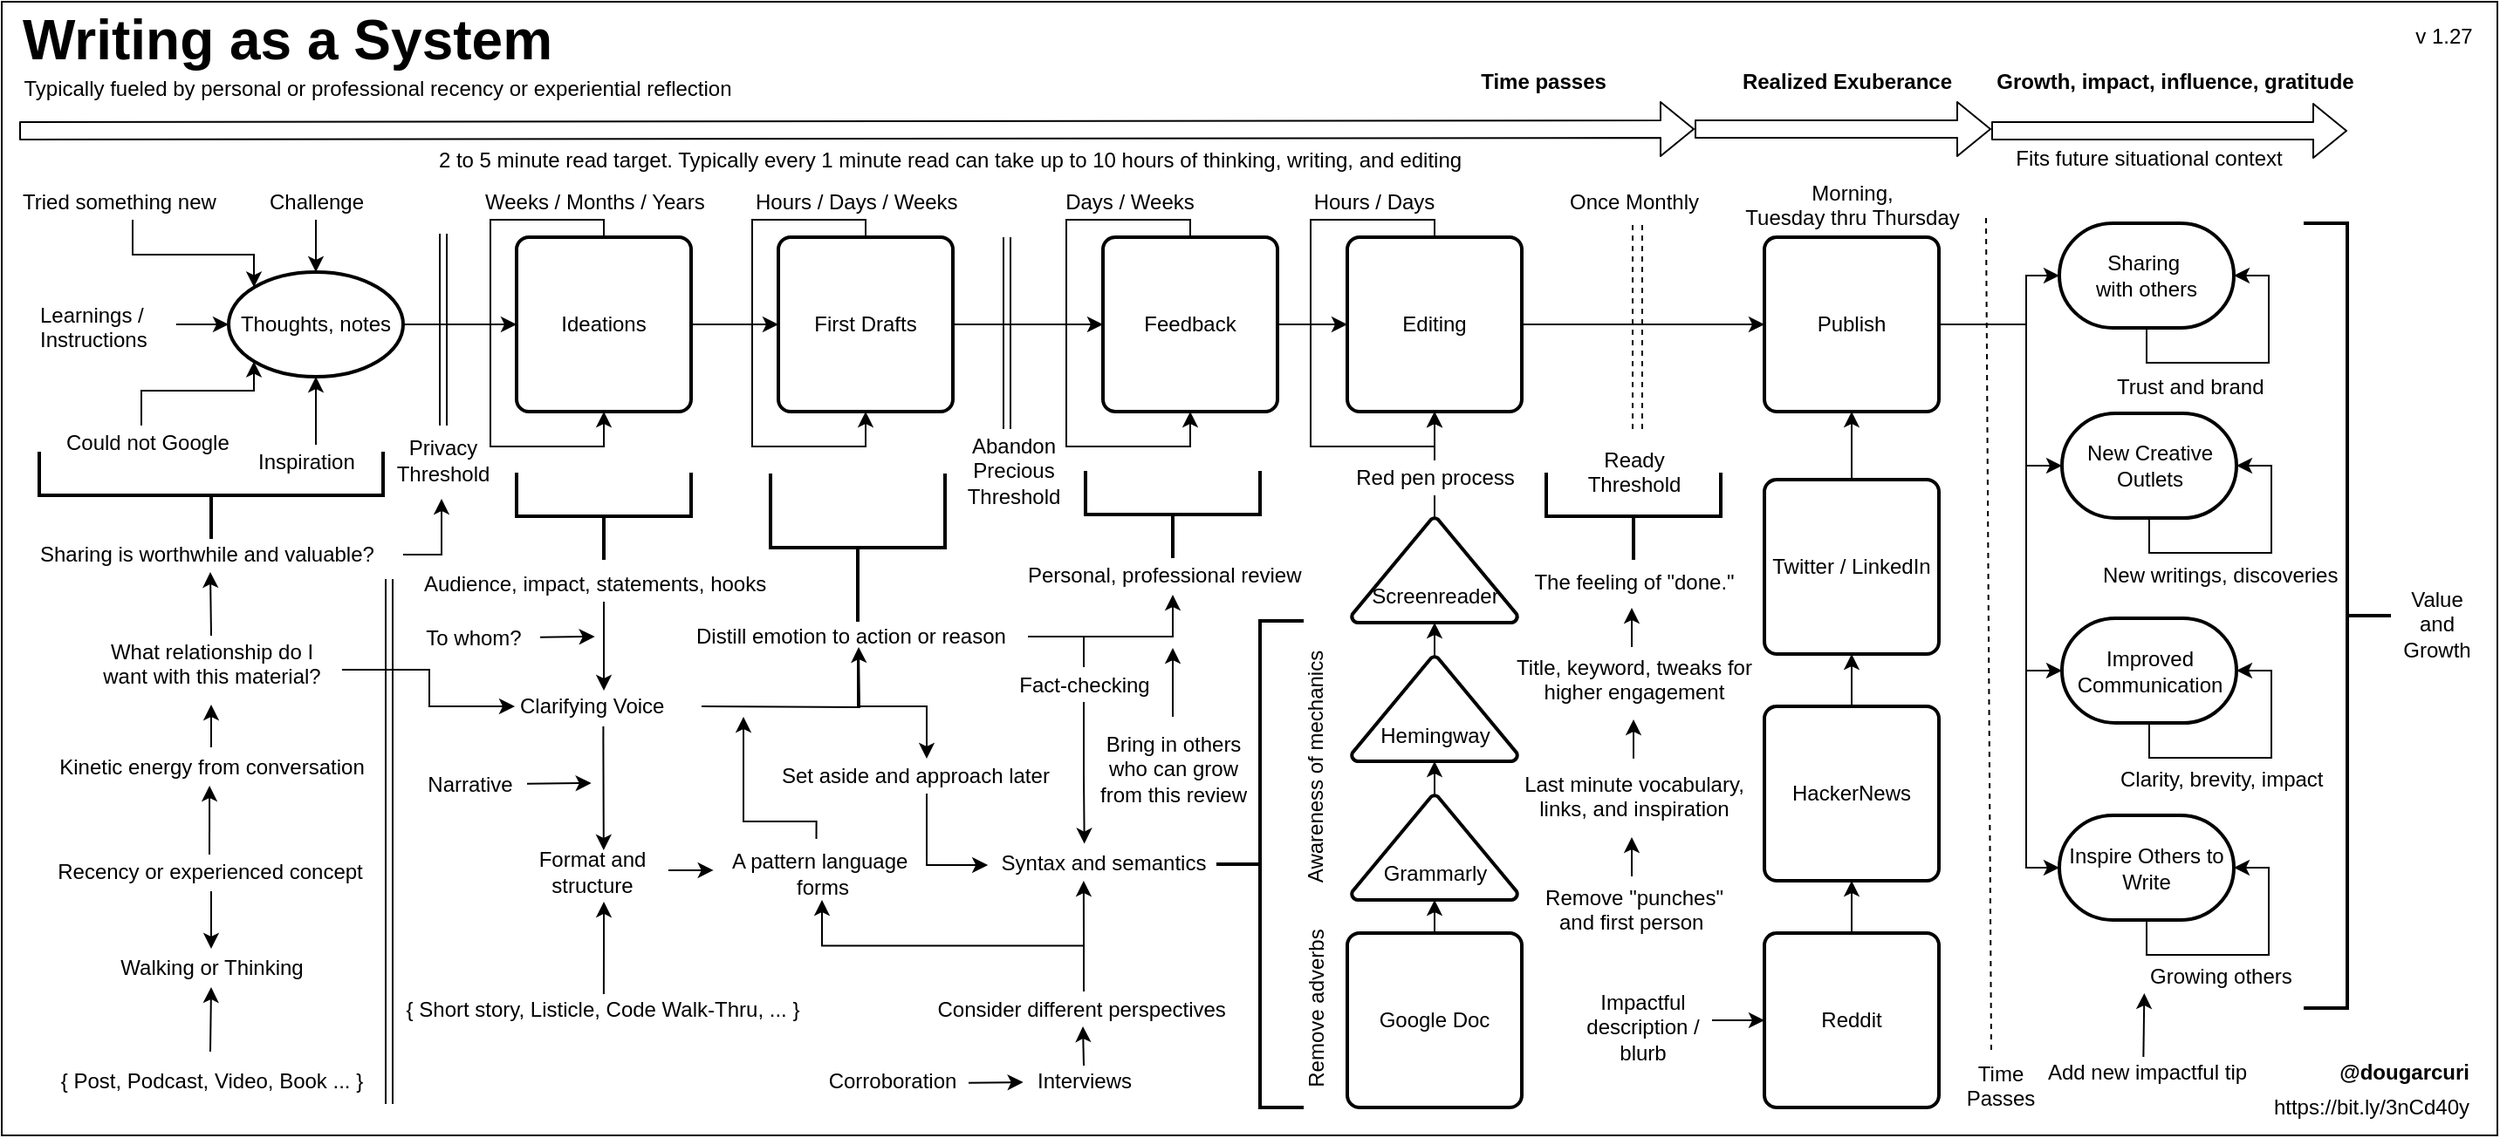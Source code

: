 <mxfile version="21.5.0" type="device">
  <diagram id="sORktMblNxH-J1R0v_uJ" name="process">
    <mxGraphModel dx="2140" dy="729" grid="1" gridSize="10" guides="1" tooltips="1" connect="1" arrows="1" fold="1" page="1" pageScale="1" pageWidth="850" pageHeight="1100" math="0" shadow="0">
      <root>
        <mxCell id="0" />
        <mxCell id="1" parent="0" />
        <mxCell id="_Q_FbleokPixH2t-izun-12" value="" style="rounded=0;whiteSpace=wrap;html=1;align=center;fillColor=none;" parent="1" vertex="1">
          <mxGeometry x="-140" y="60" width="1430" height="650" as="geometry" />
        </mxCell>
        <mxCell id="eukD2ALATDsCNfcXqx_N-5" style="edgeStyle=orthogonalEdgeStyle;rounded=0;orthogonalLoop=1;jettySize=auto;html=1;exitX=1;exitY=0.5;exitDx=0;exitDy=0;entryX=0;entryY=0.5;entryDx=0;entryDy=0;" parent="1" source="eukD2ALATDsCNfcXqx_N-1" target="eukD2ALATDsCNfcXqx_N-6" edge="1">
          <mxGeometry relative="1" as="geometry">
            <mxPoint x="295" y="245" as="targetPoint" />
          </mxGeometry>
        </mxCell>
        <mxCell id="eukD2ALATDsCNfcXqx_N-1" value="Ideations" style="rounded=1;whiteSpace=wrap;html=1;absoluteArcSize=1;arcSize=14;strokeWidth=2;" parent="1" vertex="1">
          <mxGeometry x="155" y="195" width="100" height="100" as="geometry" />
        </mxCell>
        <mxCell id="eukD2ALATDsCNfcXqx_N-2" style="edgeStyle=orthogonalEdgeStyle;rounded=0;orthogonalLoop=1;jettySize=auto;html=1;entryX=0.5;entryY=1;entryDx=0;entryDy=0;" parent="1" source="eukD2ALATDsCNfcXqx_N-1" target="eukD2ALATDsCNfcXqx_N-1" edge="1">
          <mxGeometry relative="1" as="geometry">
            <Array as="points">
              <mxPoint x="205" y="185" />
              <mxPoint x="140" y="185" />
              <mxPoint x="140" y="315" />
              <mxPoint x="205" y="315" />
            </Array>
          </mxGeometry>
        </mxCell>
        <mxCell id="eukD2ALATDsCNfcXqx_N-12" style="edgeStyle=orthogonalEdgeStyle;rounded=0;orthogonalLoop=1;jettySize=auto;html=1;exitX=1;exitY=0.5;exitDx=0;exitDy=0;entryX=0;entryY=0.5;entryDx=0;entryDy=0;" parent="1" source="eukD2ALATDsCNfcXqx_N-6" target="eukD2ALATDsCNfcXqx_N-11" edge="1">
          <mxGeometry relative="1" as="geometry">
            <mxPoint x="441" y="245" as="sourcePoint" />
          </mxGeometry>
        </mxCell>
        <mxCell id="eukD2ALATDsCNfcXqx_N-6" value="First Drafts" style="rounded=1;whiteSpace=wrap;html=1;absoluteArcSize=1;arcSize=14;strokeWidth=2;" parent="1" vertex="1">
          <mxGeometry x="305" y="195" width="100" height="100" as="geometry" />
        </mxCell>
        <mxCell id="eukD2ALATDsCNfcXqx_N-8" style="edgeStyle=orthogonalEdgeStyle;rounded=0;orthogonalLoop=1;jettySize=auto;html=1;exitX=0.5;exitY=0;exitDx=0;exitDy=0;entryX=0.5;entryY=1;entryDx=0;entryDy=0;" parent="1" source="eukD2ALATDsCNfcXqx_N-6" target="eukD2ALATDsCNfcXqx_N-6" edge="1">
          <mxGeometry relative="1" as="geometry">
            <Array as="points">
              <mxPoint x="355" y="185" />
              <mxPoint x="290" y="185" />
              <mxPoint x="290" y="315" />
              <mxPoint x="355" y="315" />
            </Array>
          </mxGeometry>
        </mxCell>
        <mxCell id="eukD2ALATDsCNfcXqx_N-9" value="Weeks / Months / Years" style="text;html=1;resizable=0;points=[];autosize=1;align=left;verticalAlign=top;spacingTop=-4;" parent="1" vertex="1">
          <mxGeometry x="135" y="165" width="140" height="20" as="geometry" />
        </mxCell>
        <mxCell id="eukD2ALATDsCNfcXqx_N-10" value="Hours / Days / Weeks" style="text;html=1;resizable=0;points=[];autosize=1;align=left;verticalAlign=top;spacingTop=-4;" parent="1" vertex="1">
          <mxGeometry x="290" y="165" width="130" height="20" as="geometry" />
        </mxCell>
        <mxCell id="eukD2ALATDsCNfcXqx_N-19" style="edgeStyle=orthogonalEdgeStyle;rounded=0;orthogonalLoop=1;jettySize=auto;html=1;exitX=1;exitY=0.5;exitDx=0;exitDy=0;entryX=0;entryY=0.5;entryDx=0;entryDy=0;" parent="1" source="eukD2ALATDsCNfcXqx_N-11" target="eukD2ALATDsCNfcXqx_N-23" edge="1">
          <mxGeometry relative="1" as="geometry">
            <mxPoint x="621" y="245" as="targetPoint" />
          </mxGeometry>
        </mxCell>
        <mxCell id="eukD2ALATDsCNfcXqx_N-11" value="Feedback" style="rounded=1;whiteSpace=wrap;html=1;absoluteArcSize=1;arcSize=14;strokeWidth=2;" parent="1" vertex="1">
          <mxGeometry x="491" y="195" width="100" height="100" as="geometry" />
        </mxCell>
        <mxCell id="eukD2ALATDsCNfcXqx_N-15" style="edgeStyle=orthogonalEdgeStyle;rounded=0;orthogonalLoop=1;jettySize=auto;html=1;exitX=0.5;exitY=0;exitDx=0;exitDy=0;entryX=0.5;entryY=1;entryDx=0;entryDy=0;" parent="1" source="eukD2ALATDsCNfcXqx_N-11" target="eukD2ALATDsCNfcXqx_N-11" edge="1">
          <mxGeometry relative="1" as="geometry">
            <Array as="points">
              <mxPoint x="541" y="185" />
              <mxPoint x="470" y="185" />
              <mxPoint x="470" y="315" />
              <mxPoint x="541" y="315" />
            </Array>
          </mxGeometry>
        </mxCell>
        <mxCell id="eukD2ALATDsCNfcXqx_N-16" value="Days / Weeks" style="text;html=1;resizable=0;points=[];align=center;verticalAlign=middle;labelBackgroundColor=#ffffff;" parent="eukD2ALATDsCNfcXqx_N-15" vertex="1" connectable="0">
          <mxGeometry x="-0.569" y="-4" relative="1" as="geometry">
            <mxPoint x="20" y="-6" as="offset" />
          </mxGeometry>
        </mxCell>
        <mxCell id="eukD2ALATDsCNfcXqx_N-27" style="edgeStyle=orthogonalEdgeStyle;rounded=0;orthogonalLoop=1;jettySize=auto;html=1;exitX=1;exitY=0.5;exitDx=0;exitDy=0;entryX=0;entryY=0.5;entryDx=0;entryDy=0;" parent="1" source="eukD2ALATDsCNfcXqx_N-23" target="eukD2ALATDsCNfcXqx_N-25" edge="1">
          <mxGeometry relative="1" as="geometry" />
        </mxCell>
        <mxCell id="eukD2ALATDsCNfcXqx_N-23" value="Editing" style="rounded=1;whiteSpace=wrap;html=1;absoluteArcSize=1;arcSize=14;strokeWidth=2;" parent="1" vertex="1">
          <mxGeometry x="631" y="195" width="100" height="100" as="geometry" />
        </mxCell>
        <mxCell id="eukD2ALATDsCNfcXqx_N-84" style="edgeStyle=orthogonalEdgeStyle;rounded=0;orthogonalLoop=1;jettySize=auto;html=1;exitX=1;exitY=0.5;exitDx=0;exitDy=0;entryX=0;entryY=0.5;entryDx=0;entryDy=0;entryPerimeter=0;" parent="1" source="eukD2ALATDsCNfcXqx_N-25" target="eukD2ALATDsCNfcXqx_N-85" edge="1">
          <mxGeometry relative="1" as="geometry">
            <mxPoint x="1019" y="245" as="targetPoint" />
            <Array as="points">
              <mxPoint x="1020" y="245" />
              <mxPoint x="1020" y="217" />
            </Array>
          </mxGeometry>
        </mxCell>
        <mxCell id="XDr_hpNu63dDBBwY_nkR-8" style="edgeStyle=orthogonalEdgeStyle;rounded=0;orthogonalLoop=1;jettySize=auto;html=1;exitX=1;exitY=0.5;exitDx=0;exitDy=0;entryX=0;entryY=0.5;entryDx=0;entryDy=0;entryPerimeter=0;" parent="1" source="eukD2ALATDsCNfcXqx_N-25" target="eukD2ALATDsCNfcXqx_N-131" edge="1">
          <mxGeometry relative="1" as="geometry">
            <Array as="points">
              <mxPoint x="1020" y="245" />
              <mxPoint x="1020" y="443" />
            </Array>
          </mxGeometry>
        </mxCell>
        <mxCell id="XDr_hpNu63dDBBwY_nkR-9" style="edgeStyle=orthogonalEdgeStyle;rounded=0;orthogonalLoop=1;jettySize=auto;html=1;exitX=1;exitY=0.5;exitDx=0;exitDy=0;entryX=0;entryY=0.5;entryDx=0;entryDy=0;entryPerimeter=0;" parent="1" source="eukD2ALATDsCNfcXqx_N-25" target="_Q_FbleokPixH2t-izun-14" edge="1">
          <mxGeometry relative="1" as="geometry">
            <Array as="points">
              <mxPoint x="1020" y="245" />
              <mxPoint x="1020" y="557" />
            </Array>
          </mxGeometry>
        </mxCell>
        <mxCell id="XDr_hpNu63dDBBwY_nkR-10" style="edgeStyle=orthogonalEdgeStyle;rounded=0;orthogonalLoop=1;jettySize=auto;html=1;exitX=1;exitY=0.5;exitDx=0;exitDy=0;entryX=0;entryY=0.5;entryDx=0;entryDy=0;entryPerimeter=0;" parent="1" source="eukD2ALATDsCNfcXqx_N-25" target="eukD2ALATDsCNfcXqx_N-128" edge="1">
          <mxGeometry relative="1" as="geometry">
            <Array as="points">
              <mxPoint x="1020" y="245" />
              <mxPoint x="1020" y="326" />
            </Array>
          </mxGeometry>
        </mxCell>
        <mxCell id="eukD2ALATDsCNfcXqx_N-25" value="Publish" style="rounded=1;whiteSpace=wrap;html=1;absoluteArcSize=1;arcSize=14;strokeWidth=2;" parent="1" vertex="1">
          <mxGeometry x="870" y="195" width="100" height="100" as="geometry" />
        </mxCell>
        <mxCell id="eukD2ALATDsCNfcXqx_N-34" style="edgeStyle=orthogonalEdgeStyle;rounded=0;orthogonalLoop=1;jettySize=auto;html=1;exitX=0.5;exitY=0;exitDx=0;exitDy=0;entryX=0.5;entryY=1;entryDx=0;entryDy=0;" parent="1" source="eukD2ALATDsCNfcXqx_N-29" target="eukD2ALATDsCNfcXqx_N-30" edge="1">
          <mxGeometry relative="1" as="geometry" />
        </mxCell>
        <mxCell id="eukD2ALATDsCNfcXqx_N-29" value="HackerNews" style="rounded=1;whiteSpace=wrap;html=1;absoluteArcSize=1;arcSize=14;strokeWidth=2;" parent="1" vertex="1">
          <mxGeometry x="870" y="464" width="100" height="100" as="geometry" />
        </mxCell>
        <mxCell id="eukD2ALATDsCNfcXqx_N-33" style="edgeStyle=orthogonalEdgeStyle;rounded=0;orthogonalLoop=1;jettySize=auto;html=1;exitX=0.5;exitY=0;exitDx=0;exitDy=0;entryX=0.5;entryY=1;entryDx=0;entryDy=0;" parent="1" source="eukD2ALATDsCNfcXqx_N-30" target="eukD2ALATDsCNfcXqx_N-25" edge="1">
          <mxGeometry relative="1" as="geometry" />
        </mxCell>
        <mxCell id="eukD2ALATDsCNfcXqx_N-30" value="Twitter / LinkedIn" style="rounded=1;whiteSpace=wrap;html=1;absoluteArcSize=1;arcSize=14;strokeWidth=2;" parent="1" vertex="1">
          <mxGeometry x="870" y="334" width="100" height="100" as="geometry" />
        </mxCell>
        <mxCell id="eukD2ALATDsCNfcXqx_N-35" style="edgeStyle=orthogonalEdgeStyle;rounded=0;orthogonalLoop=1;jettySize=auto;html=1;exitX=0.5;exitY=0;exitDx=0;exitDy=0;entryX=0.5;entryY=1;entryDx=0;entryDy=0;" parent="1" source="eukD2ALATDsCNfcXqx_N-31" target="eukD2ALATDsCNfcXqx_N-29" edge="1">
          <mxGeometry relative="1" as="geometry" />
        </mxCell>
        <mxCell id="eukD2ALATDsCNfcXqx_N-31" value="Reddit" style="rounded=1;whiteSpace=wrap;html=1;absoluteArcSize=1;arcSize=14;strokeWidth=2;" parent="1" vertex="1">
          <mxGeometry x="870" y="594" width="100" height="100" as="geometry" />
        </mxCell>
        <mxCell id="eukD2ALATDsCNfcXqx_N-41" style="edgeStyle=orthogonalEdgeStyle;rounded=0;orthogonalLoop=1;jettySize=auto;html=1;exitX=0.5;exitY=0;exitDx=0;exitDy=0;entryX=0.5;entryY=1;entryDx=0;entryDy=0;exitPerimeter=0;startArrow=none;" parent="1" source="Tmopo78ieHrJn6_GO05C-2" target="eukD2ALATDsCNfcXqx_N-23" edge="1">
          <mxGeometry relative="1" as="geometry">
            <mxPoint x="681" y="334" as="sourcePoint" />
          </mxGeometry>
        </mxCell>
        <mxCell id="eukD2ALATDsCNfcXqx_N-42" value="&lt;b&gt;&lt;font style=&quot;font-size: 32px&quot;&gt;Writing as a System&lt;/font&gt;&lt;/b&gt;" style="text;html=1;resizable=0;points=[];autosize=1;align=left;verticalAlign=top;spacingTop=-4;" parent="1" vertex="1">
          <mxGeometry x="-130" y="60" width="330" height="50" as="geometry" />
        </mxCell>
        <mxCell id="eukD2ALATDsCNfcXqx_N-43" value="" style="strokeWidth=2;html=1;shape=mxgraph.flowchart.annotation_2;align=left;labelPosition=right;pointerEvents=1;rotation=-90;" parent="1" vertex="1">
          <mxGeometry x="180" y="305" width="50" height="100" as="geometry" />
        </mxCell>
        <mxCell id="eukD2ALATDsCNfcXqx_N-74" value="" style="edgeStyle=orthogonalEdgeStyle;rounded=0;orthogonalLoop=1;jettySize=auto;html=1;" parent="1" source="eukD2ALATDsCNfcXqx_N-44" edge="1">
          <mxGeometry relative="1" as="geometry">
            <mxPoint x="205" y="455" as="targetPoint" />
          </mxGeometry>
        </mxCell>
        <mxCell id="eukD2ALATDsCNfcXqx_N-44" value="Audience, impact, statements, hooks" style="text;html=1;resizable=0;points=[];autosize=1;align=left;verticalAlign=top;spacingTop=-4;" parent="1" vertex="1">
          <mxGeometry x="100" y="384" width="210" height="20" as="geometry" />
        </mxCell>
        <mxCell id="eukD2ALATDsCNfcXqx_N-94" style="edgeStyle=orthogonalEdgeStyle;rounded=0;orthogonalLoop=1;jettySize=auto;html=1;entryX=0.473;entryY=0.8;entryDx=0;entryDy=0;entryPerimeter=0;" parent="1" edge="1">
          <mxGeometry relative="1" as="geometry">
            <mxPoint x="261" y="464" as="sourcePoint" />
            <mxPoint x="351" y="430" as="targetPoint" />
          </mxGeometry>
        </mxCell>
        <mxCell id="eukD2ALATDsCNfcXqx_N-73" value="Clarifying Voice" style="text;html=1;resizable=0;points=[];autosize=1;align=left;verticalAlign=top;spacingTop=-4;" parent="1" vertex="1">
          <mxGeometry x="155" y="454" width="100" height="20" as="geometry" />
        </mxCell>
        <mxCell id="eukD2ALATDsCNfcXqx_N-45" value="" style="strokeWidth=2;html=1;shape=mxgraph.flowchart.annotation_2;align=left;labelPosition=right;pointerEvents=1;rotation=-90;" parent="1" vertex="1">
          <mxGeometry x="506" y="304" width="50" height="100" as="geometry" />
        </mxCell>
        <mxCell id="eukD2ALATDsCNfcXqx_N-46" value="Personal, professional review" style="text;html=1;resizable=0;points=[];autosize=1;align=left;verticalAlign=top;spacingTop=-4;" parent="1" vertex="1">
          <mxGeometry x="445.5" y="378.5" width="170" height="20" as="geometry" />
        </mxCell>
        <mxCell id="eukD2ALATDsCNfcXqx_N-47" value="" style="strokeWidth=2;html=1;shape=mxgraph.flowchart.annotation_2;align=left;labelPosition=right;pointerEvents=1;rotation=-90;" parent="1" vertex="1">
          <mxGeometry x="308" y="323" width="85" height="100" as="geometry" />
        </mxCell>
        <mxCell id="eukD2ALATDsCNfcXqx_N-99" style="edgeStyle=orthogonalEdgeStyle;rounded=0;orthogonalLoop=1;jettySize=auto;html=1;entryX=0.518;entryY=1.1;entryDx=0;entryDy=0;entryPerimeter=0;" parent="1" edge="1">
          <mxGeometry relative="1" as="geometry">
            <Array as="points">
              <mxPoint x="448" y="424" />
              <mxPoint x="531" y="424" />
            </Array>
            <mxPoint x="480" y="424" as="sourcePoint" />
            <mxPoint x="531" y="400" as="targetPoint" />
          </mxGeometry>
        </mxCell>
        <mxCell id="eukD2ALATDsCNfcXqx_N-101" style="edgeStyle=orthogonalEdgeStyle;rounded=0;orthogonalLoop=1;jettySize=auto;html=1;endArrow=none;endFill=0;startArrow=none;startFill=0;" parent="1" target="hXUITZ_984jr-9ME9k0M-1" edge="1">
          <mxGeometry relative="1" as="geometry">
            <mxPoint x="480" y="540" as="targetPoint" />
            <Array as="points">
              <mxPoint x="480" y="424" />
            </Array>
            <mxPoint x="480" y="424" as="sourcePoint" />
          </mxGeometry>
        </mxCell>
        <mxCell id="eukD2ALATDsCNfcXqx_N-115" style="edgeStyle=orthogonalEdgeStyle;rounded=0;orthogonalLoop=1;jettySize=auto;html=1;" parent="1" source="eukD2ALATDsCNfcXqx_N-48" target="eukD2ALATDsCNfcXqx_N-113" edge="1">
          <mxGeometry relative="1" as="geometry" />
        </mxCell>
        <mxCell id="eukD2ALATDsCNfcXqx_N-48" value="Distill emotion to action or reason" style="text;html=1;resizable=0;points=[];autosize=1;align=left;verticalAlign=top;spacingTop=-4;" parent="1" vertex="1">
          <mxGeometry x="255.5" y="414" width="190" height="20" as="geometry" />
        </mxCell>
        <mxCell id="eukD2ALATDsCNfcXqx_N-63" style="edgeStyle=orthogonalEdgeStyle;rounded=0;orthogonalLoop=1;jettySize=auto;html=1;exitX=0.5;exitY=0;exitDx=0;exitDy=0;entryX=0.5;entryY=1;entryDx=0;entryDy=0;entryPerimeter=0;" parent="1" source="eukD2ALATDsCNfcXqx_N-51" target="eukD2ALATDsCNfcXqx_N-55" edge="1">
          <mxGeometry relative="1" as="geometry" />
        </mxCell>
        <mxCell id="eukD2ALATDsCNfcXqx_N-51" value="Google Doc" style="rounded=1;whiteSpace=wrap;html=1;absoluteArcSize=1;arcSize=14;strokeWidth=2;" parent="1" vertex="1">
          <mxGeometry x="631" y="594" width="100" height="100" as="geometry" />
        </mxCell>
        <mxCell id="eukD2ALATDsCNfcXqx_N-61" style="edgeStyle=orthogonalEdgeStyle;rounded=0;orthogonalLoop=1;jettySize=auto;html=1;exitX=0.5;exitY=0;exitDx=0;exitDy=0;exitPerimeter=0;" parent="1" source="eukD2ALATDsCNfcXqx_N-55" target="eukD2ALATDsCNfcXqx_N-56" edge="1">
          <mxGeometry relative="1" as="geometry" />
        </mxCell>
        <mxCell id="eukD2ALATDsCNfcXqx_N-55" value="&lt;br&gt;&lt;br&gt;Grammarly" style="strokeWidth=2;html=1;shape=mxgraph.flowchart.extract_or_measurement;whiteSpace=wrap;" parent="1" vertex="1">
          <mxGeometry x="633.5" y="515" width="95" height="60" as="geometry" />
        </mxCell>
        <mxCell id="eukD2ALATDsCNfcXqx_N-59" style="edgeStyle=orthogonalEdgeStyle;rounded=0;orthogonalLoop=1;jettySize=auto;html=1;exitX=0.5;exitY=0;exitDx=0;exitDy=0;exitPerimeter=0;entryX=0.5;entryY=1;entryDx=0;entryDy=0;entryPerimeter=0;" parent="1" source="eukD2ALATDsCNfcXqx_N-56" target="eukD2ALATDsCNfcXqx_N-57" edge="1">
          <mxGeometry relative="1" as="geometry" />
        </mxCell>
        <mxCell id="eukD2ALATDsCNfcXqx_N-56" value="&lt;br&gt;&lt;br&gt;Hemingway" style="strokeWidth=2;html=1;shape=mxgraph.flowchart.extract_or_measurement;whiteSpace=wrap;" parent="1" vertex="1">
          <mxGeometry x="633.5" y="435.5" width="95" height="60" as="geometry" />
        </mxCell>
        <mxCell id="eukD2ALATDsCNfcXqx_N-57" value="&lt;br&gt;&lt;br&gt;Screenreader" style="strokeWidth=2;html=1;shape=mxgraph.flowchart.extract_or_measurement;whiteSpace=wrap;" parent="1" vertex="1">
          <mxGeometry x="633.5" y="356" width="95" height="60" as="geometry" />
        </mxCell>
        <mxCell id="eukD2ALATDsCNfcXqx_N-64" value="" style="shape=flexArrow;endArrow=classic;html=1;" parent="1" edge="1">
          <mxGeometry width="50" height="50" relative="1" as="geometry">
            <mxPoint x="-130" y="134" as="sourcePoint" />
            <mxPoint x="830" y="133" as="targetPoint" />
          </mxGeometry>
        </mxCell>
        <mxCell id="eukD2ALATDsCNfcXqx_N-65" value="Typically fueled by personal or professional recency or experiential reflection" style="text;html=1;resizable=0;points=[];align=center;verticalAlign=middle;labelBackgroundColor=#ffffff;" parent="eukD2ALATDsCNfcXqx_N-64" vertex="1" connectable="0">
          <mxGeometry x="-0.572" y="3" relative="1" as="geometry">
            <mxPoint x="-1" y="-21" as="offset" />
          </mxGeometry>
        </mxCell>
        <mxCell id="eukD2ALATDsCNfcXqx_N-69" value="" style="strokeWidth=2;html=1;shape=mxgraph.flowchart.annotation_2;align=left;labelPosition=right;pointerEvents=1;rotation=0;" parent="1" vertex="1">
          <mxGeometry x="556" y="415" width="50" height="279" as="geometry" />
        </mxCell>
        <mxCell id="eukD2ALATDsCNfcXqx_N-71" value="Syntax and semantics" style="text;html=1;resizable=0;points=[];autosize=1;align=center;verticalAlign=top;spacingTop=-4;" parent="1" vertex="1">
          <mxGeometry x="426" y="544" width="130" height="20" as="geometry" />
        </mxCell>
        <mxCell id="eukD2ALATDsCNfcXqx_N-75" value="" style="shape=link;html=1;" parent="1" edge="1">
          <mxGeometry width="50" height="50" relative="1" as="geometry">
            <mxPoint x="436" y="305" as="sourcePoint" />
            <mxPoint x="436" y="195" as="targetPoint" />
          </mxGeometry>
        </mxCell>
        <mxCell id="eukD2ALATDsCNfcXqx_N-76" value="Abandon&lt;br&gt;Precious Threshold" style="text;html=1;strokeColor=none;fillColor=none;align=center;verticalAlign=middle;whiteSpace=wrap;rounded=0;" parent="1" vertex="1">
          <mxGeometry x="420" y="319" width="40" height="20" as="geometry" />
        </mxCell>
        <mxCell id="eukD2ALATDsCNfcXqx_N-80" value="" style="endArrow=none;dashed=1;html=1;" parent="1" edge="1">
          <mxGeometry width="50" height="50" relative="1" as="geometry">
            <mxPoint x="794.5" y="305" as="sourcePoint" />
            <mxPoint x="794.5" y="185" as="targetPoint" />
          </mxGeometry>
        </mxCell>
        <mxCell id="eukD2ALATDsCNfcXqx_N-81" value="Ready&lt;br&gt;Threshold" style="text;html=1;resizable=0;points=[];autosize=1;align=center;verticalAlign=top;spacingTop=-4;" parent="1" vertex="1">
          <mxGeometry x="760" y="313" width="70" height="30" as="geometry" />
        </mxCell>
        <mxCell id="eukD2ALATDsCNfcXqx_N-83" style="edgeStyle=orthogonalEdgeStyle;rounded=0;orthogonalLoop=1;jettySize=auto;html=1;exitX=1;exitY=0.5;exitDx=0;exitDy=0;exitPerimeter=0;entryX=0;entryY=0.5;entryDx=0;entryDy=0;" parent="1" source="eukD2ALATDsCNfcXqx_N-82" target="eukD2ALATDsCNfcXqx_N-1" edge="1">
          <mxGeometry relative="1" as="geometry" />
        </mxCell>
        <mxCell id="eukD2ALATDsCNfcXqx_N-82" value="Thoughts, notes" style="strokeWidth=2;html=1;shape=mxgraph.flowchart.start_1;whiteSpace=wrap;" parent="1" vertex="1">
          <mxGeometry x="-10" y="215" width="100" height="60" as="geometry" />
        </mxCell>
        <mxCell id="eukD2ALATDsCNfcXqx_N-85" value="Sharing&amp;nbsp;&lt;br&gt;with others" style="strokeWidth=2;html=1;shape=mxgraph.flowchart.terminator;whiteSpace=wrap;" parent="1" vertex="1">
          <mxGeometry x="1039" y="187" width="100" height="60" as="geometry" />
        </mxCell>
        <mxCell id="eukD2ALATDsCNfcXqx_N-87" value="" style="endArrow=none;dashed=1;html=1;exitX=0.4;exitY=-0.133;exitDx=0;exitDy=0;exitPerimeter=0;" parent="1" source="eukD2ALATDsCNfcXqx_N-88" edge="1">
          <mxGeometry width="50" height="50" relative="1" as="geometry">
            <mxPoint x="997" y="490" as="sourcePoint" />
            <mxPoint x="997" y="184" as="targetPoint" />
          </mxGeometry>
        </mxCell>
        <mxCell id="eukD2ALATDsCNfcXqx_N-88" value="Time&lt;br&gt;Passes" style="text;html=1;resizable=0;points=[];autosize=1;align=center;verticalAlign=top;spacingTop=-4;" parent="1" vertex="1">
          <mxGeometry x="980" y="665" width="50" height="30" as="geometry" />
        </mxCell>
        <mxCell id="eukD2ALATDsCNfcXqx_N-89" value="" style="shape=flexArrow;endArrow=classic;html=1;" parent="1" edge="1">
          <mxGeometry width="50" height="50" relative="1" as="geometry">
            <mxPoint x="1000" y="134" as="sourcePoint" />
            <mxPoint x="1204" y="134" as="targetPoint" />
          </mxGeometry>
        </mxCell>
        <mxCell id="eukD2ALATDsCNfcXqx_N-90" value="Fits future situational context" style="text;html=1;resizable=0;points=[];align=center;verticalAlign=middle;labelBackgroundColor=#ffffff;" parent="eukD2ALATDsCNfcXqx_N-89" vertex="1" connectable="0">
          <mxGeometry x="-0.572" y="3" relative="1" as="geometry">
            <mxPoint x="46.5" y="19" as="offset" />
          </mxGeometry>
        </mxCell>
        <mxCell id="eukD2ALATDsCNfcXqx_N-92" style="edgeStyle=orthogonalEdgeStyle;rounded=0;orthogonalLoop=1;jettySize=auto;html=1;exitX=0.5;exitY=1;exitDx=0;exitDy=0;exitPerimeter=0;entryX=1;entryY=0.5;entryDx=0;entryDy=0;entryPerimeter=0;" parent="1" source="eukD2ALATDsCNfcXqx_N-85" target="eukD2ALATDsCNfcXqx_N-85" edge="1">
          <mxGeometry relative="1" as="geometry" />
        </mxCell>
        <mxCell id="eukD2ALATDsCNfcXqx_N-93" value="Trust and brand" style="text;html=1;resizable=0;points=[];autosize=1;align=left;verticalAlign=top;spacingTop=-4;" parent="1" vertex="1">
          <mxGeometry x="1070" y="271" width="100" height="20" as="geometry" />
        </mxCell>
        <mxCell id="eukD2ALATDsCNfcXqx_N-95" value="2 to 5 minute read target. Typically every 1 minute read can take up to 10 hours of thinking, writing, and editing" style="text;html=1;resizable=0;points=[];align=center;verticalAlign=middle;labelBackgroundColor=#ffffff;" parent="1" vertex="1" connectable="0">
          <mxGeometry x="400" y="170" as="geometry">
            <mxPoint x="3" y="-19.5" as="offset" />
          </mxGeometry>
        </mxCell>
        <mxCell id="eukD2ALATDsCNfcXqx_N-106" style="edgeStyle=orthogonalEdgeStyle;rounded=0;orthogonalLoop=1;jettySize=auto;html=1;entryX=0.5;entryY=1;entryDx=0;entryDy=0;entryPerimeter=0;" parent="1" source="eukD2ALATDsCNfcXqx_N-105" target="eukD2ALATDsCNfcXqx_N-82" edge="1">
          <mxGeometry relative="1" as="geometry" />
        </mxCell>
        <mxCell id="eukD2ALATDsCNfcXqx_N-105" value="Inspiration" style="text;html=1;resizable=0;points=[];autosize=1;align=left;verticalAlign=top;spacingTop=-4;" parent="1" vertex="1">
          <mxGeometry x="5" y="314" width="70" height="20" as="geometry" />
        </mxCell>
        <mxCell id="eukD2ALATDsCNfcXqx_N-108" style="edgeStyle=orthogonalEdgeStyle;rounded=0;orthogonalLoop=1;jettySize=auto;html=1;entryX=0.5;entryY=0;entryDx=0;entryDy=0;entryPerimeter=0;" parent="1" source="eukD2ALATDsCNfcXqx_N-107" target="eukD2ALATDsCNfcXqx_N-82" edge="1">
          <mxGeometry relative="1" as="geometry" />
        </mxCell>
        <mxCell id="eukD2ALATDsCNfcXqx_N-107" value="Challenge" style="text;html=1;resizable=0;points=[];autosize=1;align=center;verticalAlign=top;spacingTop=-4;" parent="1" vertex="1">
          <mxGeometry x="5" y="165" width="70" height="20" as="geometry" />
        </mxCell>
        <mxCell id="eukD2ALATDsCNfcXqx_N-110" style="edgeStyle=orthogonalEdgeStyle;rounded=0;orthogonalLoop=1;jettySize=auto;html=1;entryX=0;entryY=0.5;entryDx=0;entryDy=0;entryPerimeter=0;" parent="1" source="eukD2ALATDsCNfcXqx_N-109" target="eukD2ALATDsCNfcXqx_N-82" edge="1">
          <mxGeometry relative="1" as="geometry" />
        </mxCell>
        <mxCell id="eukD2ALATDsCNfcXqx_N-109" value="Learnings /&lt;br&gt;Instructions" style="text;html=1;resizable=0;points=[];autosize=1;align=left;verticalAlign=top;spacingTop=-4;" parent="1" vertex="1">
          <mxGeometry x="-120" y="230" width="80" height="30" as="geometry" />
        </mxCell>
        <mxCell id="eukD2ALATDsCNfcXqx_N-116" style="edgeStyle=orthogonalEdgeStyle;rounded=0;orthogonalLoop=1;jettySize=auto;html=1;entryX=-0.007;entryY=0.55;entryDx=0;entryDy=0;entryPerimeter=0;" parent="1" source="eukD2ALATDsCNfcXqx_N-113" target="eukD2ALATDsCNfcXqx_N-71" edge="1">
          <mxGeometry relative="1" as="geometry" />
        </mxCell>
        <mxCell id="eukD2ALATDsCNfcXqx_N-113" value="Set aside and approach later" style="text;html=1;resizable=0;points=[];autosize=1;align=left;verticalAlign=top;spacingTop=-4;" parent="1" vertex="1">
          <mxGeometry x="305" y="494" width="170" height="20" as="geometry" />
        </mxCell>
        <mxCell id="eukD2ALATDsCNfcXqx_N-122" style="edgeStyle=orthogonalEdgeStyle;rounded=0;orthogonalLoop=1;jettySize=auto;html=1;entryX=0.145;entryY=0.855;entryDx=0;entryDy=0;entryPerimeter=0;" parent="1" source="eukD2ALATDsCNfcXqx_N-121" target="eukD2ALATDsCNfcXqx_N-82" edge="1">
          <mxGeometry relative="1" as="geometry">
            <Array as="points">
              <mxPoint x="-60" y="283" />
              <mxPoint x="5" y="283" />
            </Array>
          </mxGeometry>
        </mxCell>
        <mxCell id="eukD2ALATDsCNfcXqx_N-121" value="Could not Google" style="text;html=1;resizable=0;points=[];autosize=1;align=left;verticalAlign=top;spacingTop=-4;" parent="1" vertex="1">
          <mxGeometry x="-105" y="303" width="110" height="20" as="geometry" />
        </mxCell>
        <mxCell id="eukD2ALATDsCNfcXqx_N-124" style="edgeStyle=orthogonalEdgeStyle;rounded=0;orthogonalLoop=1;jettySize=auto;html=1;entryX=0.145;entryY=0.145;entryDx=0;entryDy=0;entryPerimeter=0;" parent="1" source="eukD2ALATDsCNfcXqx_N-123" target="eukD2ALATDsCNfcXqx_N-82" edge="1">
          <mxGeometry relative="1" as="geometry" />
        </mxCell>
        <mxCell id="eukD2ALATDsCNfcXqx_N-123" value="Tried something new" style="text;html=1;resizable=0;points=[];autosize=1;align=left;verticalAlign=top;spacingTop=-4;" parent="1" vertex="1">
          <mxGeometry x="-130" y="165" width="130" height="20" as="geometry" />
        </mxCell>
        <mxCell id="eukD2ALATDsCNfcXqx_N-128" value="New Creative Outlets" style="strokeWidth=2;html=1;shape=mxgraph.flowchart.terminator;whiteSpace=wrap;" parent="1" vertex="1">
          <mxGeometry x="1040.5" y="296" width="100" height="60" as="geometry" />
        </mxCell>
        <mxCell id="eukD2ALATDsCNfcXqx_N-129" style="edgeStyle=orthogonalEdgeStyle;rounded=0;orthogonalLoop=1;jettySize=auto;html=1;exitX=0.5;exitY=1;exitDx=0;exitDy=0;exitPerimeter=0;entryX=1;entryY=0.5;entryDx=0;entryDy=0;entryPerimeter=0;" parent="1" source="eukD2ALATDsCNfcXqx_N-128" target="eukD2ALATDsCNfcXqx_N-128" edge="1">
          <mxGeometry relative="1" as="geometry" />
        </mxCell>
        <mxCell id="eukD2ALATDsCNfcXqx_N-130" value="New writings, discoveries" style="text;html=1;resizable=0;points=[];autosize=1;align=left;verticalAlign=top;spacingTop=-4;" parent="1" vertex="1">
          <mxGeometry x="1061.5" y="378.5" width="150" height="20" as="geometry" />
        </mxCell>
        <mxCell id="eukD2ALATDsCNfcXqx_N-131" value="Improved Communication" style="strokeWidth=2;html=1;shape=mxgraph.flowchart.terminator;whiteSpace=wrap;" parent="1" vertex="1">
          <mxGeometry x="1040.5" y="413.5" width="100" height="60" as="geometry" />
        </mxCell>
        <mxCell id="eukD2ALATDsCNfcXqx_N-133" style="edgeStyle=orthogonalEdgeStyle;rounded=0;orthogonalLoop=1;jettySize=auto;html=1;exitX=0.5;exitY=1;exitDx=0;exitDy=0;exitPerimeter=0;entryX=1;entryY=0.5;entryDx=0;entryDy=0;entryPerimeter=0;" parent="1" source="eukD2ALATDsCNfcXqx_N-131" target="eukD2ALATDsCNfcXqx_N-131" edge="1">
          <mxGeometry relative="1" as="geometry" />
        </mxCell>
        <mxCell id="eukD2ALATDsCNfcXqx_N-135" value="Clarity, brevity, impact&amp;nbsp;" style="text;html=1;resizable=0;points=[];autosize=1;align=left;verticalAlign=top;spacingTop=-4;" parent="1" vertex="1">
          <mxGeometry x="1071.5" y="495.5" width="140" height="20" as="geometry" />
        </mxCell>
        <mxCell id="eukD2ALATDsCNfcXqx_N-138" value="" style="strokeWidth=2;html=1;shape=mxgraph.flowchart.annotation_2;align=left;labelPosition=right;pointerEvents=1;rotation=180;" parent="1" vertex="1">
          <mxGeometry x="1179" y="187" width="50" height="450" as="geometry" />
        </mxCell>
        <mxCell id="eukD2ALATDsCNfcXqx_N-139" value="Value&lt;br&gt;and &lt;br&gt;Growth" style="text;html=1;resizable=0;points=[];autosize=1;align=center;verticalAlign=top;spacingTop=-4;" parent="1" vertex="1">
          <mxGeometry x="1230" y="392.5" width="50" height="40" as="geometry" />
        </mxCell>
        <mxCell id="XZcDNwNiaUteVOln5nIq-1" value="" style="shape=link;html=1;" parent="1" edge="1">
          <mxGeometry width="50" height="50" relative="1" as="geometry">
            <mxPoint x="113" y="303" as="sourcePoint" />
            <mxPoint x="113" y="193" as="targetPoint" />
          </mxGeometry>
        </mxCell>
        <mxCell id="XZcDNwNiaUteVOln5nIq-2" value="Privacy Threshold" style="text;html=1;strokeColor=none;fillColor=none;align=center;verticalAlign=middle;whiteSpace=wrap;rounded=0;" parent="1" vertex="1">
          <mxGeometry x="93" y="313" width="40" height="20" as="geometry" />
        </mxCell>
        <mxCell id="XZcDNwNiaUteVOln5nIq-4" style="edgeStyle=orthogonalEdgeStyle;rounded=0;orthogonalLoop=1;jettySize=auto;html=1;entryX=0.5;entryY=1;entryDx=0;entryDy=0;entryPerimeter=0;" parent="1" source="XZcDNwNiaUteVOln5nIq-5" edge="1">
          <mxGeometry relative="1" as="geometry">
            <mxPoint x="72.5" y="372" as="sourcePoint" />
            <mxPoint x="112" y="345" as="targetPoint" />
            <Array as="points">
              <mxPoint x="112" y="377" />
            </Array>
          </mxGeometry>
        </mxCell>
        <mxCell id="XZcDNwNiaUteVOln5nIq-5" value="Sharing is worthwhile and valuable?" style="text;html=1;resizable=0;points=[];autosize=1;align=left;verticalAlign=top;spacingTop=-4;" parent="1" vertex="1">
          <mxGeometry x="-120" y="367" width="210" height="20" as="geometry" />
        </mxCell>
        <mxCell id="XZcDNwNiaUteVOln5nIq-6" value="" style="strokeWidth=2;html=1;shape=mxgraph.flowchart.annotation_2;align=left;labelPosition=right;pointerEvents=1;rotation=-90;" parent="1" vertex="1">
          <mxGeometry x="-45" y="244.5" width="50" height="197" as="geometry" />
        </mxCell>
        <mxCell id="E38kSMGfufKx_o0Z0UjT-1" value="" style="strokeWidth=2;html=1;shape=mxgraph.flowchart.annotation_2;align=left;labelPosition=right;pointerEvents=1;rotation=-90;" parent="1" vertex="1">
          <mxGeometry x="770" y="305" width="50" height="100" as="geometry" />
        </mxCell>
        <mxCell id="E38kSMGfufKx_o0Z0UjT-2" value="Title, keyword, tweaks for &lt;br&gt;higher engagement" style="text;html=1;resizable=0;points=[];autosize=1;align=center;verticalAlign=top;spacingTop=-4;" parent="1" vertex="1">
          <mxGeometry x="720" y="431.5" width="150" height="30" as="geometry" />
        </mxCell>
        <mxCell id="E38kSMGfufKx_o0Z0UjT-3" value="" style="shape=flexArrow;endArrow=classic;html=1;" parent="1" edge="1">
          <mxGeometry width="50" height="50" relative="1" as="geometry">
            <mxPoint x="830" y="133" as="sourcePoint" />
            <mxPoint x="1000" y="133" as="targetPoint" />
          </mxGeometry>
        </mxCell>
        <mxCell id="E38kSMGfufKx_o0Z0UjT-4" value="&lt;b&gt;Realized Exuberance&lt;/b&gt;" style="text;html=1;resizable=0;points=[];align=center;verticalAlign=middle;labelBackgroundColor=#ffffff;" parent="E38kSMGfufKx_o0Z0UjT-3" vertex="1" connectable="0">
          <mxGeometry x="-0.572" y="3" relative="1" as="geometry">
            <mxPoint x="50" y="-24" as="offset" />
          </mxGeometry>
        </mxCell>
        <mxCell id="E38kSMGfufKx_o0Z0UjT-6" value="Last minute vocabulary,&lt;br&gt;links, and inspiration" style="text;html=1;resizable=0;points=[];autosize=1;align=center;verticalAlign=top;spacingTop=-4;" parent="1" vertex="1">
          <mxGeometry x="725" y="499" width="140" height="30" as="geometry" />
        </mxCell>
        <mxCell id="A9MlgLuteRDHIZA7fGHJ-1" value="" style="endArrow=none;dashed=1;html=1;" parent="1" edge="1">
          <mxGeometry width="50" height="50" relative="1" as="geometry">
            <mxPoint x="800" y="305" as="sourcePoint" />
            <mxPoint x="800" y="185" as="targetPoint" />
          </mxGeometry>
        </mxCell>
        <mxCell id="A9MlgLuteRDHIZA7fGHJ-3" style="edgeStyle=orthogonalEdgeStyle;rounded=0;orthogonalLoop=1;jettySize=auto;html=1;entryX=0.5;entryY=1;entryDx=0;entryDy=0;" parent="1" edge="1">
          <mxGeometry relative="1" as="geometry">
            <mxPoint x="794" y="430" as="sourcePoint" />
            <mxPoint x="794" y="407.5" as="targetPoint" />
          </mxGeometry>
        </mxCell>
        <mxCell id="A9MlgLuteRDHIZA7fGHJ-4" value="The feeling of &quot;done.&quot;" style="text;html=1;resizable=0;points=[];autosize=1;align=center;verticalAlign=top;spacingTop=-4;" parent="1" vertex="1">
          <mxGeometry x="730" y="383" width="130" height="20" as="geometry" />
        </mxCell>
        <mxCell id="_Q_FbleokPixH2t-izun-1" value="&lt;b&gt;Growth, impact, influence, gratitude&lt;/b&gt;" style="text;html=1;resizable=0;points=[];align=center;verticalAlign=middle;labelBackgroundColor=#ffffff;" parent="1" vertex="1" connectable="0">
          <mxGeometry x="1061.5" y="90" as="geometry">
            <mxPoint x="43" y="16" as="offset" />
          </mxGeometry>
        </mxCell>
        <mxCell id="_Q_FbleokPixH2t-izun-2" value="@dougarcuri" style="text;html=1;align=right;verticalAlign=middle;resizable=0;points=[];;autosize=1;fontStyle=1" parent="1" vertex="1">
          <mxGeometry x="1185" y="664" width="90" height="20" as="geometry" />
        </mxCell>
        <mxCell id="_Q_FbleokPixH2t-izun-3" value="Bring in others&lt;br&gt;who can grow&lt;br&gt;from this review" style="text;html=1;resizable=0;points=[];autosize=1;align=center;verticalAlign=top;spacingTop=-4;" parent="1" vertex="1">
          <mxGeometry x="481" y="475.5" width="100" height="40" as="geometry" />
        </mxCell>
        <mxCell id="_Q_FbleokPixH2t-izun-5" style="edgeStyle=orthogonalEdgeStyle;rounded=0;orthogonalLoop=1;jettySize=auto;html=1;entryX=0.5;entryY=1;entryDx=0;entryDy=0;" parent="1" edge="1">
          <mxGeometry relative="1" as="geometry">
            <mxPoint x="531" y="470" as="sourcePoint" />
            <mxPoint x="531" y="430.5" as="targetPoint" />
          </mxGeometry>
        </mxCell>
        <mxCell id="_Q_FbleokPixH2t-izun-6" style="edgeStyle=orthogonalEdgeStyle;rounded=0;orthogonalLoop=1;jettySize=auto;html=1;exitX=0.5;exitY=0;exitDx=0;exitDy=0;entryX=0.5;entryY=1;entryDx=0;entryDy=0;" parent="1" edge="1">
          <mxGeometry relative="1" as="geometry">
            <Array as="points">
              <mxPoint x="681" y="185" />
              <mxPoint x="610" y="185" />
              <mxPoint x="610" y="315" />
              <mxPoint x="681" y="315" />
            </Array>
            <mxPoint x="681" y="195" as="sourcePoint" />
            <mxPoint x="681" y="295" as="targetPoint" />
          </mxGeometry>
        </mxCell>
        <mxCell id="_Q_FbleokPixH2t-izun-7" value="Hours / Days" style="text;html=1;resizable=0;points=[];align=center;verticalAlign=middle;labelBackgroundColor=#ffffff;" parent="_Q_FbleokPixH2t-izun-6" vertex="1" connectable="0">
          <mxGeometry x="-0.569" y="-4" relative="1" as="geometry">
            <mxPoint x="20" y="-6" as="offset" />
          </mxGeometry>
        </mxCell>
        <mxCell id="_Q_FbleokPixH2t-izun-11" value="Awareness of mechanics" style="text;html=1;align=center;verticalAlign=middle;resizable=0;points=[];;autosize=1;rotation=-90;" parent="1" vertex="1">
          <mxGeometry x="538" y="489" width="150" height="20" as="geometry" />
        </mxCell>
        <mxCell id="_Q_FbleokPixH2t-izun-14" value="Inspire Others to Write" style="strokeWidth=2;html=1;shape=mxgraph.flowchart.terminator;whiteSpace=wrap;" parent="1" vertex="1">
          <mxGeometry x="1039" y="526.5" width="100" height="60" as="geometry" />
        </mxCell>
        <mxCell id="_Q_FbleokPixH2t-izun-15" style="edgeStyle=orthogonalEdgeStyle;rounded=0;orthogonalLoop=1;jettySize=auto;html=1;exitX=0.5;exitY=1;exitDx=0;exitDy=0;exitPerimeter=0;entryX=1;entryY=0.5;entryDx=0;entryDy=0;entryPerimeter=0;" parent="1" source="_Q_FbleokPixH2t-izun-14" target="_Q_FbleokPixH2t-izun-14" edge="1">
          <mxGeometry relative="1" as="geometry" />
        </mxCell>
        <mxCell id="_Q_FbleokPixH2t-izun-16" value="Growing others" style="text;html=1;resizable=0;points=[];autosize=1;align=left;verticalAlign=top;spacingTop=-4;" parent="1" vertex="1">
          <mxGeometry x="1089" y="608.5" width="100" height="20" as="geometry" />
        </mxCell>
        <mxCell id="_Q_FbleokPixH2t-izun-19" value="A pattern language&amp;nbsp;&lt;br&gt;forms" style="text;html=1;align=center;verticalAlign=middle;resizable=0;points=[];;autosize=1;" parent="1" vertex="1">
          <mxGeometry x="270" y="545" width="120" height="30" as="geometry" />
        </mxCell>
        <mxCell id="_Q_FbleokPixH2t-izun-22" value="Format and &lt;br&gt;structure" style="text;html=1;align=center;verticalAlign=middle;resizable=0;points=[];;autosize=1;" parent="1" vertex="1">
          <mxGeometry x="158" y="544" width="80" height="30" as="geometry" />
        </mxCell>
        <mxCell id="_Q_FbleokPixH2t-izun-28" value="" style="endArrow=classic;html=1;exitX=1.05;exitY=0.467;exitDx=0;exitDy=0;exitPerimeter=0;entryX=-0.018;entryY=0.433;entryDx=0;entryDy=0;entryPerimeter=0;" parent="1" source="_Q_FbleokPixH2t-izun-22" target="_Q_FbleokPixH2t-izun-19" edge="1">
          <mxGeometry width="50" height="50" relative="1" as="geometry">
            <mxPoint x="225" y="594" as="sourcePoint" />
            <mxPoint x="275" y="594" as="targetPoint" />
          </mxGeometry>
        </mxCell>
        <mxCell id="_Q_FbleokPixH2t-izun-29" style="edgeStyle=orthogonalEdgeStyle;rounded=0;orthogonalLoop=1;jettySize=auto;html=1;exitX=0.473;exitY=-0.167;exitDx=0;exitDy=0;exitPerimeter=0;" parent="1" source="_Q_FbleokPixH2t-izun-19" edge="1">
          <mxGeometry relative="1" as="geometry">
            <mxPoint x="331.5" y="550" as="sourcePoint" />
            <mxPoint x="285" y="470" as="targetPoint" />
            <Array as="points">
              <mxPoint x="327" y="530" />
              <mxPoint x="285" y="530" />
            </Array>
          </mxGeometry>
        </mxCell>
        <mxCell id="_Q_FbleokPixH2t-izun-40" style="edgeStyle=orthogonalEdgeStyle;rounded=0;orthogonalLoop=1;jettySize=auto;html=1;exitX=0.504;exitY=0.075;exitDx=0;exitDy=0;entryX=0.575;entryY=1.033;entryDx=0;entryDy=0;entryPerimeter=0;exitPerimeter=0;" parent="1" source="_Q_FbleokPixH2t-izun-41" edge="1">
          <mxGeometry relative="1" as="geometry">
            <mxPoint x="205" y="623.5" as="sourcePoint" />
            <mxPoint x="205" y="575.99" as="targetPoint" />
          </mxGeometry>
        </mxCell>
        <mxCell id="_Q_FbleokPixH2t-izun-41" value="{ Short story, Listicle, Code Walk-Thru, ... }" style="text;html=1;align=center;verticalAlign=middle;resizable=0;points=[];;autosize=1;" parent="1" vertex="1">
          <mxGeometry x="84" y="627.5" width="240" height="20" as="geometry" />
        </mxCell>
        <mxCell id="_Q_FbleokPixH2t-izun-42" value="Narrative" style="text;html=1;align=center;verticalAlign=middle;resizable=0;points=[];;autosize=1;" parent="1" vertex="1">
          <mxGeometry x="98" y="499" width="60" height="20" as="geometry" />
        </mxCell>
        <mxCell id="_Q_FbleokPixH2t-izun-43" value="" style="endArrow=classic;html=1;exitX=1.05;exitY=0.467;exitDx=0;exitDy=0;exitPerimeter=0;entryX=-0.018;entryY=0.433;entryDx=0;entryDy=0;entryPerimeter=0;" parent="1" source="_Q_FbleokPixH2t-izun-42" edge="1">
          <mxGeometry width="50" height="50" relative="1" as="geometry">
            <mxPoint x="155" y="544" as="sourcePoint" />
            <mxPoint x="197.84" y="507.99" as="targetPoint" />
          </mxGeometry>
        </mxCell>
        <mxCell id="_Q_FbleokPixH2t-izun-46" value="Kinetic energy from conversation" style="text;html=1;resizable=0;points=[];autosize=1;align=center;verticalAlign=top;spacingTop=-4;" parent="1" vertex="1">
          <mxGeometry x="-115" y="489" width="190" height="20" as="geometry" />
        </mxCell>
        <mxCell id="_Q_FbleokPixH2t-izun-47" style="edgeStyle=orthogonalEdgeStyle;rounded=0;orthogonalLoop=1;jettySize=auto;html=1;exitX=0.5;exitY=-0.075;exitDx=0;exitDy=0;exitPerimeter=0;entryX=0.5;entryY=1;entryDx=0;entryDy=0;entryPerimeter=0;" parent="1" edge="1" target="poxiQQfLFVxr4pcCBW0I-2" source="_Q_FbleokPixH2t-izun-46">
          <mxGeometry relative="1" as="geometry">
            <mxPoint x="-20" y="425.5" as="sourcePoint" />
            <mxPoint x="-20" y="460" as="targetPoint" />
          </mxGeometry>
        </mxCell>
        <mxCell id="_Q_FbleokPixH2t-izun-48" value="v 1.27" style="text;html=1;align=center;verticalAlign=middle;resizable=0;points=[];;autosize=1;" parent="1" vertex="1">
          <mxGeometry x="1229" y="65" width="60" height="30" as="geometry" />
        </mxCell>
        <mxCell id="_Q_FbleokPixH2t-izun-50" value="Morning,&lt;br&gt;Tuesday thru Thursday" style="text;html=1;resizable=0;points=[];autosize=1;align=center;verticalAlign=top;spacingTop=-4;" parent="1" vertex="1">
          <mxGeometry x="850" y="160" width="140" height="30" as="geometry" />
        </mxCell>
        <mxCell id="zU-e8OjX_shGi7Sc3IXM-3" style="edgeStyle=orthogonalEdgeStyle;rounded=0;orthogonalLoop=1;jettySize=auto;html=1;entryX=0.5;entryY=-0.05;entryDx=0;entryDy=0;entryPerimeter=0;" parent="1" target="zU-e8OjX_shGi7Sc3IXM-2" edge="1">
          <mxGeometry relative="1" as="geometry">
            <mxPoint x="-20" y="570" as="sourcePoint" />
          </mxGeometry>
        </mxCell>
        <mxCell id="zIdOct_GvR7lDDNctgsz-1" value="Recency or experienced concept" style="text;html=1;resizable=0;points=[];autosize=1;align=center;verticalAlign=top;spacingTop=-4;" parent="1" vertex="1">
          <mxGeometry x="-116" y="549" width="190" height="20" as="geometry" />
        </mxCell>
        <mxCell id="zIdOct_GvR7lDDNctgsz-2" style="edgeStyle=orthogonalEdgeStyle;rounded=0;orthogonalLoop=1;jettySize=auto;html=1;exitX=0.5;exitY=0;exitDx=0;exitDy=0;entryX=0.495;entryY=1.025;entryDx=0;entryDy=0;entryPerimeter=0;exitPerimeter=0;" parent="1" edge="1" target="_Q_FbleokPixH2t-izun-46" source="zIdOct_GvR7lDDNctgsz-1">
          <mxGeometry relative="1" as="geometry">
            <mxPoint x="-20.5" y="489" as="sourcePoint" />
            <mxPoint x="-20.5" y="451" as="targetPoint" />
          </mxGeometry>
        </mxCell>
        <mxCell id="XDr_hpNu63dDBBwY_nkR-4" value="Add new impactful tip" style="text;html=1;resizable=0;points=[];autosize=1;align=center;verticalAlign=top;spacingTop=-4;" parent="1" vertex="1">
          <mxGeometry x="1024" y="664" width="130" height="20" as="geometry" />
        </mxCell>
        <mxCell id="XDr_hpNu63dDBBwY_nkR-7" style="edgeStyle=orthogonalEdgeStyle;rounded=0;orthogonalLoop=1;jettySize=auto;html=1;entryX=0.5;entryY=1;entryDx=0;entryDy=0;exitX=0.486;exitY=0.05;exitDx=0;exitDy=0;exitPerimeter=0;" parent="1" source="XDr_hpNu63dDBBwY_nkR-4" edge="1">
          <mxGeometry relative="1" as="geometry">
            <mxPoint x="1088" y="660" as="sourcePoint" />
            <mxPoint x="1087.67" y="628.5" as="targetPoint" />
          </mxGeometry>
        </mxCell>
        <mxCell id="JmhoWl_4fP6k6Nc9QAcW-6" style="edgeStyle=orthogonalEdgeStyle;rounded=0;orthogonalLoop=1;jettySize=auto;html=1;" parent="1" source="JmhoWl_4fP6k6Nc9QAcW-1" target="eukD2ALATDsCNfcXqx_N-31" edge="1">
          <mxGeometry relative="1" as="geometry" />
        </mxCell>
        <mxCell id="JmhoWl_4fP6k6Nc9QAcW-1" value="Impactful &lt;br&gt;description / &lt;br&gt;blurb" style="text;html=1;resizable=0;points=[];autosize=1;align=center;verticalAlign=top;spacingTop=-4;" parent="1" vertex="1">
          <mxGeometry x="760" y="624" width="80" height="40" as="geometry" />
        </mxCell>
        <mxCell id="x8zsWK8LIomScfAkJkEm-1" value="To whom?" style="text;html=1;align=center;verticalAlign=middle;resizable=0;points=[];;autosize=1;" parent="1" vertex="1">
          <mxGeometry x="95" y="415" width="70" height="20" as="geometry" />
        </mxCell>
        <mxCell id="x8zsWK8LIomScfAkJkEm-2" value="" style="endArrow=classic;html=1;exitX=1.05;exitY=0.467;exitDx=0;exitDy=0;exitPerimeter=0;entryX=-0.018;entryY=0.433;entryDx=0;entryDy=0;entryPerimeter=0;" parent="1" source="x8zsWK8LIomScfAkJkEm-1" edge="1">
          <mxGeometry width="50" height="50" relative="1" as="geometry">
            <mxPoint x="157" y="460" as="sourcePoint" />
            <mxPoint x="199.84" y="423.99" as="targetPoint" />
          </mxGeometry>
        </mxCell>
        <mxCell id="x8zsWK8LIomScfAkJkEm-3" value="" style="edgeStyle=orthogonalEdgeStyle;rounded=0;orthogonalLoop=1;jettySize=auto;html=1;" parent="1" edge="1">
          <mxGeometry relative="1" as="geometry">
            <mxPoint x="204.92" y="546.5" as="targetPoint" />
            <mxPoint x="204.71" y="475.5" as="sourcePoint" />
            <Array as="points">
              <mxPoint x="204.71" y="485.5" />
              <mxPoint x="204.71" y="485.5" />
            </Array>
          </mxGeometry>
        </mxCell>
        <mxCell id="zU-e8OjX_shGi7Sc3IXM-2" value="Walking or Thinking" style="text;html=1;align=center;verticalAlign=middle;resizable=0;points=[];;autosize=1;" parent="1" vertex="1">
          <mxGeometry x="-80" y="604" width="120" height="20" as="geometry" />
        </mxCell>
        <mxCell id="vANZ1GO57bjdFROCeeze-2" value="{ Post, Podcast, Video, Book ... }" style="text;html=1;align=center;verticalAlign=middle;resizable=0;points=[];;autosize=1;" parent="1" vertex="1">
          <mxGeometry x="-115" y="669" width="190" height="20" as="geometry" />
        </mxCell>
        <mxCell id="vANZ1GO57bjdFROCeeze-4" style="edgeStyle=orthogonalEdgeStyle;rounded=0;orthogonalLoop=1;jettySize=auto;html=1;exitX=0.5;exitY=0;exitDx=0;exitDy=0;entryX=0.5;entryY=1.05;entryDx=0;entryDy=0;entryPerimeter=0;" parent="1" edge="1" target="zU-e8OjX_shGi7Sc3IXM-2">
          <mxGeometry relative="1" as="geometry">
            <mxPoint x="-20.5" y="662" as="sourcePoint" />
            <mxPoint x="-20.5" y="624" as="targetPoint" />
          </mxGeometry>
        </mxCell>
        <mxCell id="vANZ1GO57bjdFROCeeze-7" style="edgeStyle=orthogonalEdgeStyle;rounded=0;orthogonalLoop=1;jettySize=auto;html=1;entryX=0.438;entryY=1;entryDx=0;entryDy=0;entryPerimeter=0;" parent="1" source="vANZ1GO57bjdFROCeeze-5" edge="1">
          <mxGeometry relative="1" as="geometry">
            <mxPoint x="479.94" y="564" as="targetPoint" />
          </mxGeometry>
        </mxCell>
        <mxCell id="vANZ1GO57bjdFROCeeze-10" style="edgeStyle=orthogonalEdgeStyle;rounded=0;orthogonalLoop=1;jettySize=auto;html=1;" parent="1" source="vANZ1GO57bjdFROCeeze-5" target="_Q_FbleokPixH2t-izun-19" edge="1">
          <mxGeometry relative="1" as="geometry" />
        </mxCell>
        <mxCell id="vANZ1GO57bjdFROCeeze-5" value="Consider different perspectives&amp;nbsp;" style="text;html=1;resizable=0;points=[];autosize=1;align=center;verticalAlign=top;spacingTop=-4;" parent="1" vertex="1">
          <mxGeometry x="390" y="627.5" width="180" height="20" as="geometry" />
        </mxCell>
        <mxCell id="vANZ1GO57bjdFROCeeze-9" value="" style="shape=link;html=1;" parent="1" edge="1">
          <mxGeometry width="50" height="50" relative="1" as="geometry">
            <mxPoint x="82" y="692" as="sourcePoint" />
            <mxPoint x="82" y="391" as="targetPoint" />
          </mxGeometry>
        </mxCell>
        <mxCell id="p8OCW-Yi22l0DuW4gzH5-3" value="&lt;b&gt;Time passes&lt;/b&gt;" style="text;html=1;resizable=0;points=[];align=center;verticalAlign=middle;labelBackgroundColor=#ffffff;" parent="1" vertex="1" connectable="0">
          <mxGeometry x="700" y="90" as="geometry">
            <mxPoint x="43" y="16" as="offset" />
          </mxGeometry>
        </mxCell>
        <mxCell id="p8OCW-Yi22l0DuW4gzH5-4" value="Once Monthly" style="text;html=1;resizable=0;points=[];align=center;verticalAlign=middle;labelBackgroundColor=#ffffff;" parent="1" vertex="1" connectable="0">
          <mxGeometry x="795" y="175" as="geometry" />
        </mxCell>
        <mxCell id="39ePokFbnDAFaQq32xNC-5" value="Remove adverbs" style="text;html=1;align=center;verticalAlign=middle;resizable=0;points=[];autosize=1;strokeColor=none;fillColor=none;rotation=-90;" parent="1" vertex="1">
          <mxGeometry x="558" y="627.5" width="110" height="20" as="geometry" />
        </mxCell>
        <mxCell id="39ePokFbnDAFaQq32xNC-6" value="https://bit.ly/3nCd40y" style="text;html=1;align=right;verticalAlign=middle;resizable=0;points=[];autosize=1;strokeColor=none;fillColor=none;" parent="1" vertex="1">
          <mxGeometry x="1145" y="684" width="130" height="20" as="geometry" />
        </mxCell>
        <mxCell id="hXUITZ_984jr-9ME9k0M-3" style="edgeStyle=orthogonalEdgeStyle;rounded=0;orthogonalLoop=1;jettySize=auto;html=1;entryX=0.418;entryY=-0.062;entryDx=0;entryDy=0;entryPerimeter=0;" parent="1" source="hXUITZ_984jr-9ME9k0M-1" target="eukD2ALATDsCNfcXqx_N-71" edge="1">
          <mxGeometry relative="1" as="geometry">
            <mxPoint x="480" y="540" as="targetPoint" />
          </mxGeometry>
        </mxCell>
        <mxCell id="hXUITZ_984jr-9ME9k0M-1" value="Fact-checking" style="text;html=1;align=center;verticalAlign=middle;resizable=0;points=[];autosize=1;strokeColor=none;fillColor=none;" parent="1" vertex="1">
          <mxGeometry x="435" y="441.5" width="90" height="20" as="geometry" />
        </mxCell>
        <mxCell id="Tmopo78ieHrJn6_GO05C-2" value="Red pen process" style="text;html=1;resizable=0;points=[];autosize=1;align=center;verticalAlign=top;spacingTop=-4;" parent="1" vertex="1">
          <mxGeometry x="626" y="323" width="110" height="20" as="geometry" />
        </mxCell>
        <mxCell id="Tmopo78ieHrJn6_GO05C-3" value="" style="edgeStyle=orthogonalEdgeStyle;rounded=0;orthogonalLoop=1;jettySize=auto;html=1;exitX=0.5;exitY=0;exitDx=0;exitDy=0;entryX=0.5;entryY=1;entryDx=0;entryDy=0;exitPerimeter=0;endArrow=none;" parent="1" source="eukD2ALATDsCNfcXqx_N-57" target="Tmopo78ieHrJn6_GO05C-2" edge="1">
          <mxGeometry relative="1" as="geometry">
            <mxPoint x="681" y="345" as="sourcePoint" />
            <mxPoint x="681" y="295" as="targetPoint" />
          </mxGeometry>
        </mxCell>
        <mxCell id="EIK-3zj3nz8pVMSibIaO-1" value="Interviews" style="text;html=1;align=center;verticalAlign=middle;resizable=0;points=[];;autosize=1;" parent="1" vertex="1">
          <mxGeometry x="440" y="664" width="80" height="30" as="geometry" />
        </mxCell>
        <mxCell id="EIK-3zj3nz8pVMSibIaO-2" style="edgeStyle=orthogonalEdgeStyle;rounded=0;orthogonalLoop=1;jettySize=auto;html=1;entryX=0.5;entryY=1;entryDx=0;entryDy=0;" parent="1" edge="1">
          <mxGeometry relative="1" as="geometry">
            <mxPoint x="480" y="670" as="sourcePoint" />
            <mxPoint x="479.5" y="647.5" as="targetPoint" />
          </mxGeometry>
        </mxCell>
        <mxCell id="EIK-3zj3nz8pVMSibIaO-5" value="Corroboration" style="text;html=1;align=center;verticalAlign=middle;resizable=0;points=[];;autosize=1;" parent="1" vertex="1">
          <mxGeometry x="320" y="664" width="100" height="30" as="geometry" />
        </mxCell>
        <mxCell id="EIK-3zj3nz8pVMSibIaO-6" value="" style="endArrow=classic;html=1;exitX=1.05;exitY=0.467;exitDx=0;exitDy=0;exitPerimeter=0;entryX=-0.018;entryY=0.433;entryDx=0;entryDy=0;entryPerimeter=0;" parent="1" edge="1">
          <mxGeometry width="50" height="50" relative="1" as="geometry">
            <mxPoint x="414" y="679.85" as="sourcePoint" />
            <mxPoint x="445.34" y="679.5" as="targetPoint" />
          </mxGeometry>
        </mxCell>
        <mxCell id="EAm4x2CzV1Uz8vI3lESs-2" value="Remove &quot;punches&quot;&lt;br&gt;and&amp;nbsp;first person&amp;nbsp;" style="text;html=1;resizable=0;points=[];autosize=1;align=center;verticalAlign=top;spacingTop=-4;" parent="1" vertex="1">
          <mxGeometry x="730" y="564" width="130" height="40" as="geometry" />
        </mxCell>
        <mxCell id="EAm4x2CzV1Uz8vI3lESs-3" style="edgeStyle=orthogonalEdgeStyle;rounded=0;orthogonalLoop=1;jettySize=auto;html=1;entryX=0.5;entryY=1;entryDx=0;entryDy=0;" parent="1" edge="1">
          <mxGeometry relative="1" as="geometry">
            <mxPoint x="795" y="494" as="sourcePoint" />
            <mxPoint x="795" y="471.5" as="targetPoint" />
          </mxGeometry>
        </mxCell>
        <mxCell id="EAm4x2CzV1Uz8vI3lESs-4" style="edgeStyle=orthogonalEdgeStyle;rounded=0;orthogonalLoop=1;jettySize=auto;html=1;entryX=0.5;entryY=1;entryDx=0;entryDy=0;" parent="1" edge="1">
          <mxGeometry relative="1" as="geometry">
            <mxPoint x="794" y="561.5" as="sourcePoint" />
            <mxPoint x="794" y="539" as="targetPoint" />
          </mxGeometry>
        </mxCell>
        <mxCell id="poxiQQfLFVxr4pcCBW0I-5" style="edgeStyle=orthogonalEdgeStyle;rounded=0;orthogonalLoop=1;jettySize=auto;html=1;entryX=-0.01;entryY=0.5;entryDx=0;entryDy=0;entryPerimeter=0;" edge="1" parent="1" source="poxiQQfLFVxr4pcCBW0I-2" target="eukD2ALATDsCNfcXqx_N-73">
          <mxGeometry relative="1" as="geometry" />
        </mxCell>
        <mxCell id="poxiQQfLFVxr4pcCBW0I-2" value="What relationship do I&lt;br&gt;want with this material?" style="text;html=1;resizable=0;points=[];autosize=1;align=center;verticalAlign=top;spacingTop=-4;" vertex="1" parent="1">
          <mxGeometry x="-95" y="423" width="150" height="40" as="geometry" />
        </mxCell>
        <mxCell id="poxiQQfLFVxr4pcCBW0I-4" style="edgeStyle=orthogonalEdgeStyle;rounded=0;orthogonalLoop=1;jettySize=auto;html=1;exitX=0.5;exitY=0.013;exitDx=0;exitDy=0;exitPerimeter=0;entryX=0.5;entryY=1;entryDx=0;entryDy=0;entryPerimeter=0;" edge="1" parent="1" source="poxiQQfLFVxr4pcCBW0I-2">
          <mxGeometry relative="1" as="geometry">
            <mxPoint x="-20.5" y="413" as="sourcePoint" />
            <mxPoint x="-20.5" y="387" as="targetPoint" />
          </mxGeometry>
        </mxCell>
      </root>
    </mxGraphModel>
  </diagram>
</mxfile>
